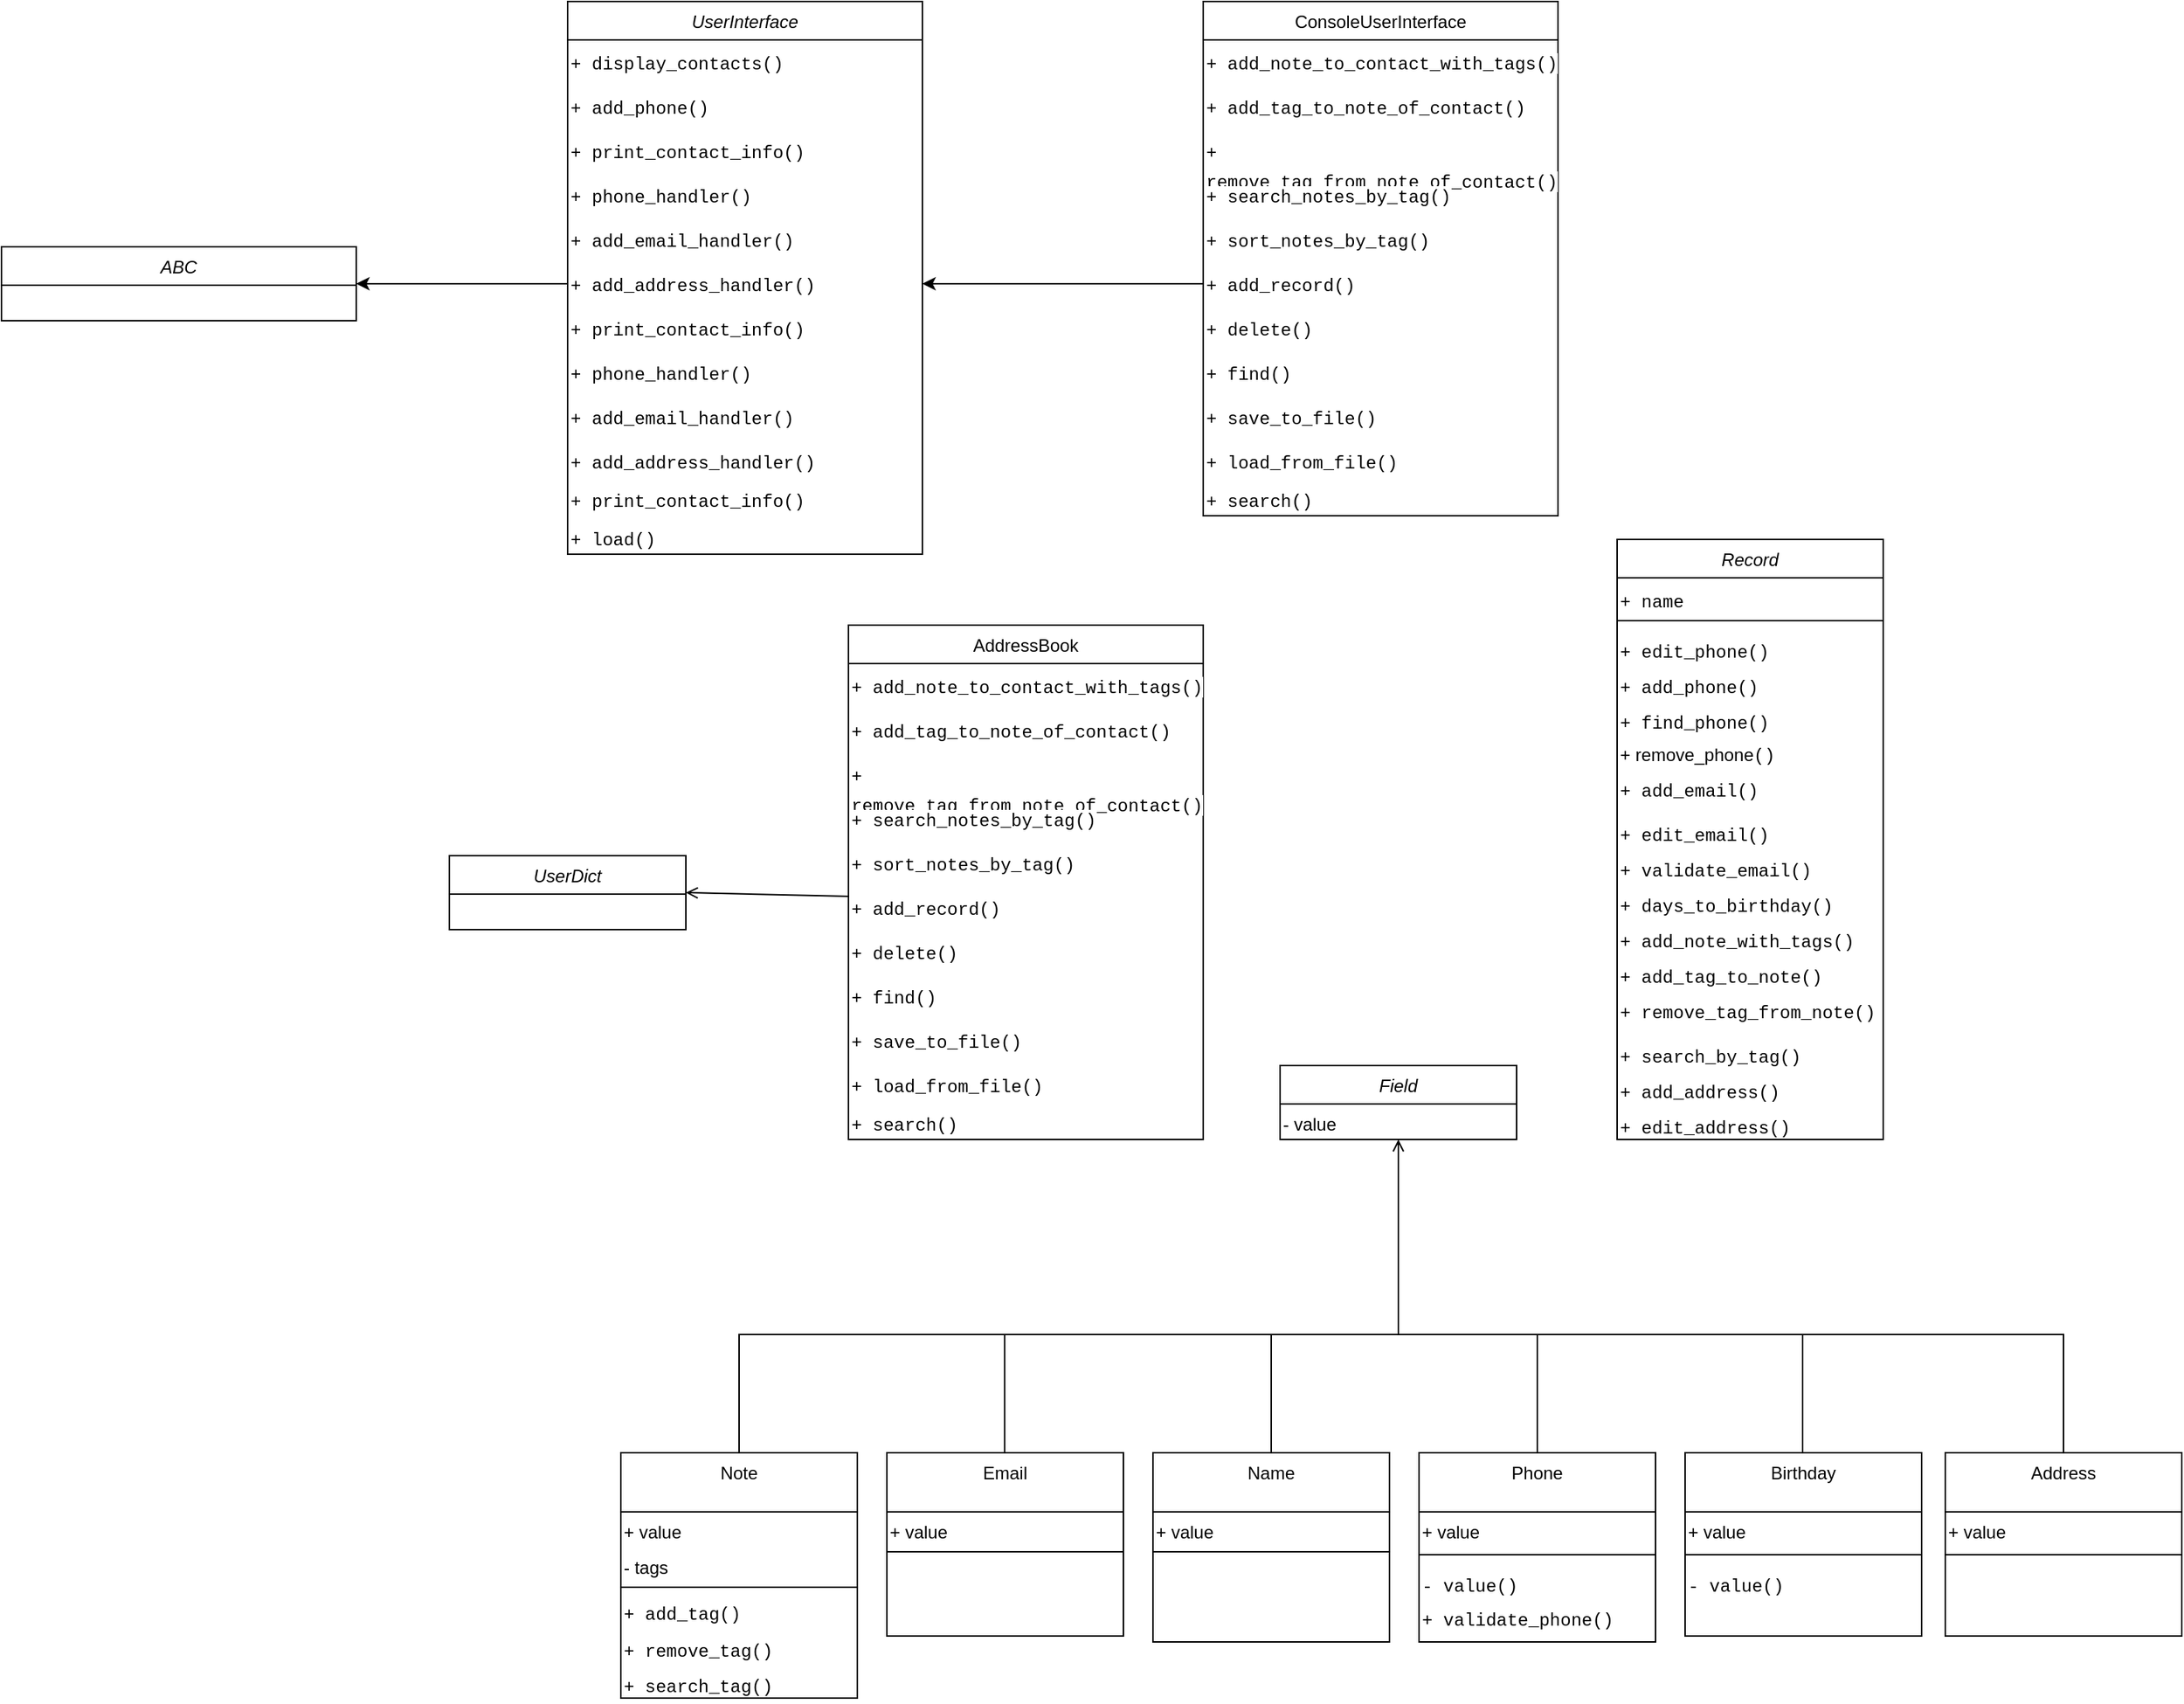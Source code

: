 <mxfile version="23.0.2" type="github">
  <diagram id="C5RBs43oDa-KdzZeNtuy" name="UML">
    <mxGraphModel dx="2812" dy="1972" grid="1" gridSize="10" guides="1" tooltips="1" connect="1" arrows="1" fold="1" page="1" pageScale="1" pageWidth="827" pageHeight="1169" math="0" shadow="0">
      <root>
        <mxCell id="WIyWlLk6GJQsqaUBKTNV-0" />
        <mxCell id="WIyWlLk6GJQsqaUBKTNV-1" parent="WIyWlLk6GJQsqaUBKTNV-0" />
        <mxCell id="zkfFHV4jXpPFQw0GAbJ--0" value="Field" style="swimlane;fontStyle=2;align=center;verticalAlign=top;childLayout=stackLayout;horizontal=1;startSize=26;horizontalStack=0;resizeParent=1;resizeLast=0;collapsible=1;marginBottom=0;rounded=0;shadow=0;strokeWidth=1;" parent="WIyWlLk6GJQsqaUBKTNV-1" vertex="1">
          <mxGeometry x="332" y="190" width="160" height="50" as="geometry">
            <mxRectangle x="230" y="140" width="160" height="26" as="alternateBounds" />
          </mxGeometry>
        </mxCell>
        <mxCell id="pAcyZM4kXRblPFC08pDv-21" value="- value" style="text;whiteSpace=wrap;html=1;align=left;" parent="zkfFHV4jXpPFQw0GAbJ--0" vertex="1">
          <mxGeometry y="26" width="160" height="24" as="geometry" />
        </mxCell>
        <mxCell id="zkfFHV4jXpPFQw0GAbJ--17" value="Note" style="swimlane;fontStyle=0;align=center;verticalAlign=top;childLayout=stackLayout;horizontal=1;startSize=40;horizontalStack=0;resizeParent=1;resizeLast=0;collapsible=1;marginBottom=0;rounded=0;shadow=0;strokeWidth=1;" parent="WIyWlLk6GJQsqaUBKTNV-1" vertex="1">
          <mxGeometry x="-114" y="452" width="160" height="166" as="geometry">
            <mxRectangle x="550" y="140" width="160" height="26" as="alternateBounds" />
          </mxGeometry>
        </mxCell>
        <mxCell id="pAcyZM4kXRblPFC08pDv-26" value="+ value" style="text;whiteSpace=wrap;html=1;align=left;" parent="zkfFHV4jXpPFQw0GAbJ--17" vertex="1">
          <mxGeometry y="40" width="160" height="24" as="geometry" />
        </mxCell>
        <mxCell id="Z2cCFVqi2SPpiCSz9uTA-32" value="- tags" style="text;whiteSpace=wrap;html=1;align=left;" vertex="1" parent="zkfFHV4jXpPFQw0GAbJ--17">
          <mxGeometry y="64" width="160" height="24" as="geometry" />
        </mxCell>
        <mxCell id="pAcyZM4kXRblPFC08pDv-36" value="" style="line;html=1;strokeWidth=1;align=left;verticalAlign=middle;spacingTop=-1;spacingLeft=3;spacingRight=3;rotatable=0;labelPosition=right;points=[];portConstraint=eastwest;" parent="zkfFHV4jXpPFQw0GAbJ--17" vertex="1">
          <mxGeometry y="88" width="160" height="6" as="geometry" />
        </mxCell>
        <mxCell id="pAcyZM4kXRblPFC08pDv-42" value="&lt;div style=&quot;font-family: Consolas, &amp;quot;Courier New&amp;quot;, monospace; line-height: 19px;&quot;&gt;&lt;span style=&quot;background-color: rgb(255, 255, 255);&quot;&gt;&lt;font style=&quot;font-size: 12px;&quot;&gt;+ add_tag()&lt;/font&gt;&lt;/span&gt;&lt;br&gt;&lt;/div&gt;" style="text;whiteSpace=wrap;html=1;align=left;" parent="zkfFHV4jXpPFQw0GAbJ--17" vertex="1">
          <mxGeometry y="94" width="160" height="24" as="geometry" />
        </mxCell>
        <mxCell id="pAcyZM4kXRblPFC08pDv-43" value="&lt;div style=&quot;line-height: 19px;&quot;&gt;&lt;span style=&quot;background-color: rgb(255, 255, 255);&quot;&gt;&lt;font style=&quot;&quot;&gt;&lt;font face=&quot;Consolas, Courier New, monospace&quot;&gt;+ remove_tag()&lt;/font&gt;&lt;/font&gt;&lt;/span&gt;&lt;br&gt;&lt;/div&gt;" style="text;whiteSpace=wrap;html=1;align=left;" parent="zkfFHV4jXpPFQw0GAbJ--17" vertex="1">
          <mxGeometry y="118" width="160" height="24" as="geometry" />
        </mxCell>
        <mxCell id="pAcyZM4kXRblPFC08pDv-44" value="&lt;div style=&quot;line-height: 19px;&quot;&gt;&lt;span style=&quot;background-color: rgb(255, 255, 255);&quot;&gt;&lt;font style=&quot;&quot;&gt;&lt;font face=&quot;Consolas, Courier New, monospace&quot;&gt;+ search_tag()&lt;/font&gt;&lt;/font&gt;&lt;/span&gt;&lt;br&gt;&lt;/div&gt;" style="text;whiteSpace=wrap;html=1;align=left;" parent="zkfFHV4jXpPFQw0GAbJ--17" vertex="1">
          <mxGeometry y="142" width="160" height="24" as="geometry" />
        </mxCell>
        <mxCell id="zkfFHV4jXpPFQw0GAbJ--26" value="" style="endArrow=open;shadow=0;strokeWidth=1;rounded=0;endFill=1;edgeStyle=elbowEdgeStyle;elbow=vertical;startArrow=none;startFill=0;entryX=0.5;entryY=1;entryDx=0;entryDy=0;exitX=0.5;exitY=0;exitDx=0;exitDy=0;" parent="WIyWlLk6GJQsqaUBKTNV-1" source="pAcyZM4kXRblPFC08pDv-7" target="zkfFHV4jXpPFQw0GAbJ--0" edge="1">
          <mxGeometry x="0.5" y="41" relative="1" as="geometry">
            <mxPoint x="436" y="252" as="sourcePoint" />
            <mxPoint x="346" y="262" as="targetPoint" />
            <mxPoint x="-40" y="32" as="offset" />
            <Array as="points">
              <mxPoint x="346" y="372" />
              <mxPoint x="296" y="422" />
            </Array>
          </mxGeometry>
        </mxCell>
        <mxCell id="pAcyZM4kXRblPFC08pDv-1" value="Email" style="swimlane;fontStyle=0;align=center;verticalAlign=top;childLayout=stackLayout;horizontal=1;startSize=40;horizontalStack=0;resizeParent=1;resizeLast=0;collapsible=1;marginBottom=0;rounded=0;shadow=0;strokeWidth=1;" parent="WIyWlLk6GJQsqaUBKTNV-1" vertex="1">
          <mxGeometry x="66" y="452" width="160" height="124" as="geometry">
            <mxRectangle x="550" y="140" width="160" height="26" as="alternateBounds" />
          </mxGeometry>
        </mxCell>
        <mxCell id="pAcyZM4kXRblPFC08pDv-37" value="+ value" style="text;whiteSpace=wrap;html=1;align=left;" parent="pAcyZM4kXRblPFC08pDv-1" vertex="1">
          <mxGeometry y="40" width="160" height="24" as="geometry" />
        </mxCell>
        <mxCell id="pAcyZM4kXRblPFC08pDv-35" value="" style="line;html=1;strokeWidth=1;align=left;verticalAlign=middle;spacingTop=-1;spacingLeft=3;spacingRight=3;rotatable=0;labelPosition=right;points=[];portConstraint=eastwest;" parent="pAcyZM4kXRblPFC08pDv-1" vertex="1">
          <mxGeometry y="64" width="160" height="6" as="geometry" />
        </mxCell>
        <mxCell id="pAcyZM4kXRblPFC08pDv-3" value="Phone" style="swimlane;fontStyle=0;align=center;verticalAlign=top;childLayout=stackLayout;horizontal=1;startSize=40;horizontalStack=0;resizeParent=1;resizeLast=0;collapsible=1;marginBottom=0;rounded=0;shadow=0;strokeWidth=1;" parent="WIyWlLk6GJQsqaUBKTNV-1" vertex="1">
          <mxGeometry x="426" y="452" width="160" height="128" as="geometry">
            <mxRectangle x="550" y="140" width="160" height="26" as="alternateBounds" />
          </mxGeometry>
        </mxCell>
        <mxCell id="pAcyZM4kXRblPFC08pDv-33" value="+ value" style="text;whiteSpace=wrap;html=1;align=left;" parent="pAcyZM4kXRblPFC08pDv-3" vertex="1">
          <mxGeometry y="40" width="160" height="24" as="geometry" />
        </mxCell>
        <mxCell id="pAcyZM4kXRblPFC08pDv-4" value="" style="line;html=1;strokeWidth=1;align=left;verticalAlign=middle;spacingTop=-1;spacingLeft=3;spacingRight=3;rotatable=0;labelPosition=right;points=[];portConstraint=eastwest;strokeColor=default;" parent="pAcyZM4kXRblPFC08pDv-3" vertex="1">
          <mxGeometry y="64" width="160" height="10" as="geometry" />
        </mxCell>
        <mxCell id="pAcyZM4kXRblPFC08pDv-46" value="&lt;div style=&quot;line-height: 19px;&quot;&gt;&lt;span style=&quot;background-color: rgb(255, 255, 255);&quot;&gt;&lt;font style=&quot;&quot;&gt;&lt;font face=&quot;Consolas, Courier New, monospace&quot;&gt;- value()&lt;/font&gt;&lt;/font&gt;&lt;/span&gt;&lt;br&gt;&lt;/div&gt;" style="text;whiteSpace=wrap;html=1;align=left;" parent="pAcyZM4kXRblPFC08pDv-3" vertex="1">
          <mxGeometry y="74" width="160" height="24" as="geometry" />
        </mxCell>
        <mxCell id="pAcyZM4kXRblPFC08pDv-29" value="&lt;div style=&quot;font-family: Consolas, &amp;quot;Courier New&amp;quot;, monospace; line-height: 19px;&quot;&gt;&lt;span style=&quot;background-color: rgb(255, 255, 255);&quot;&gt;&lt;font style=&quot;font-size: 12px;&quot;&gt;+ validate_phone()&lt;/font&gt;&lt;/span&gt;&lt;br&gt;&lt;/div&gt;" style="text;whiteSpace=wrap;html=1;align=left;" parent="pAcyZM4kXRblPFC08pDv-3" vertex="1">
          <mxGeometry y="98" width="160" height="24" as="geometry" />
        </mxCell>
        <mxCell id="pAcyZM4kXRblPFC08pDv-5" value="Birthday" style="swimlane;fontStyle=0;align=center;verticalAlign=top;childLayout=stackLayout;horizontal=1;startSize=40;horizontalStack=0;resizeParent=1;resizeLast=0;collapsible=1;marginBottom=0;rounded=0;shadow=0;strokeWidth=1;" parent="WIyWlLk6GJQsqaUBKTNV-1" vertex="1">
          <mxGeometry x="606" y="452" width="160" height="124" as="geometry">
            <mxRectangle x="550" y="140" width="160" height="26" as="alternateBounds" />
          </mxGeometry>
        </mxCell>
        <mxCell id="pAcyZM4kXRblPFC08pDv-30" value="+ value" style="text;whiteSpace=wrap;html=1;align=left;" parent="pAcyZM4kXRblPFC08pDv-5" vertex="1">
          <mxGeometry y="40" width="160" height="24" as="geometry" />
        </mxCell>
        <mxCell id="pAcyZM4kXRblPFC08pDv-38" value="" style="line;html=1;strokeWidth=1;align=left;verticalAlign=middle;spacingTop=-1;spacingLeft=3;spacingRight=3;rotatable=0;labelPosition=right;points=[];portConstraint=eastwest;strokeColor=default;" parent="pAcyZM4kXRblPFC08pDv-5" vertex="1">
          <mxGeometry y="64" width="160" height="10" as="geometry" />
        </mxCell>
        <mxCell id="pAcyZM4kXRblPFC08pDv-45" value="&lt;div style=&quot;line-height: 19px;&quot;&gt;&lt;span style=&quot;background-color: rgb(255, 255, 255);&quot;&gt;&lt;font style=&quot;&quot;&gt;&lt;font face=&quot;Consolas, Courier New, monospace&quot;&gt;- value()&lt;/font&gt;&lt;/font&gt;&lt;/span&gt;&lt;br&gt;&lt;/div&gt;" style="text;whiteSpace=wrap;html=1;align=left;" parent="pAcyZM4kXRblPFC08pDv-5" vertex="1">
          <mxGeometry y="74" width="160" height="24" as="geometry" />
        </mxCell>
        <mxCell id="pAcyZM4kXRblPFC08pDv-7" value="Name" style="swimlane;fontStyle=0;align=center;verticalAlign=top;childLayout=stackLayout;horizontal=1;startSize=40;horizontalStack=0;resizeParent=1;resizeLast=0;collapsible=1;marginBottom=0;rounded=0;shadow=0;strokeWidth=1;" parent="WIyWlLk6GJQsqaUBKTNV-1" vertex="1">
          <mxGeometry x="246" y="452" width="160" height="128" as="geometry">
            <mxRectangle x="334" y="452" width="160" height="26" as="alternateBounds" />
          </mxGeometry>
        </mxCell>
        <mxCell id="pAcyZM4kXRblPFC08pDv-34" value="+ value" style="text;whiteSpace=wrap;html=1;align=left;" parent="pAcyZM4kXRblPFC08pDv-7" vertex="1">
          <mxGeometry y="40" width="160" height="24" as="geometry" />
        </mxCell>
        <mxCell id="pAcyZM4kXRblPFC08pDv-8" value="" style="line;html=1;strokeWidth=1;align=left;verticalAlign=middle;spacingTop=-1;spacingLeft=3;spacingRight=3;rotatable=0;labelPosition=right;points=[];portConstraint=eastwest;" parent="pAcyZM4kXRblPFC08pDv-7" vertex="1">
          <mxGeometry y="64" width="160" height="6" as="geometry" />
        </mxCell>
        <mxCell id="pAcyZM4kXRblPFC08pDv-10" value="" style="endArrow=none;shadow=0;strokeWidth=1;rounded=0;endFill=0;edgeStyle=elbowEdgeStyle;elbow=vertical;startArrow=none;startFill=0;exitX=0.5;exitY=0;exitDx=0;exitDy=0;" parent="WIyWlLk6GJQsqaUBKTNV-1" source="zkfFHV4jXpPFQw0GAbJ--17" edge="1">
          <mxGeometry x="0.5" y="41" relative="1" as="geometry">
            <mxPoint x="566" y="424" as="sourcePoint" />
            <mxPoint x="326" y="372" as="targetPoint" />
            <mxPoint x="-40" y="32" as="offset" />
            <Array as="points">
              <mxPoint x="186" y="372" />
            </Array>
          </mxGeometry>
        </mxCell>
        <mxCell id="pAcyZM4kXRblPFC08pDv-12" value="" style="endArrow=none;shadow=0;strokeWidth=1;rounded=0;endFill=0;edgeStyle=elbowEdgeStyle;elbow=vertical;startArrow=none;startFill=0;exitX=0.5;exitY=0;exitDx=0;exitDy=0;" parent="WIyWlLk6GJQsqaUBKTNV-1" source="pAcyZM4kXRblPFC08pDv-16" edge="1">
          <mxGeometry x="0.5" y="41" relative="1" as="geometry">
            <mxPoint x="836" y="452" as="sourcePoint" />
            <mxPoint x="326" y="372" as="targetPoint" />
            <mxPoint x="-40" y="32" as="offset" />
            <Array as="points">
              <mxPoint x="726" y="372" />
            </Array>
          </mxGeometry>
        </mxCell>
        <mxCell id="pAcyZM4kXRblPFC08pDv-14" value="" style="endArrow=none;html=1;rounded=0;exitX=0.5;exitY=0;exitDx=0;exitDy=0;" parent="WIyWlLk6GJQsqaUBKTNV-1" source="pAcyZM4kXRblPFC08pDv-3" edge="1">
          <mxGeometry width="50" height="50" relative="1" as="geometry">
            <mxPoint x="396" y="482" as="sourcePoint" />
            <mxPoint x="506" y="372" as="targetPoint" />
          </mxGeometry>
        </mxCell>
        <mxCell id="pAcyZM4kXRblPFC08pDv-15" value="" style="endArrow=none;html=1;rounded=0;exitX=0.5;exitY=0;exitDx=0;exitDy=0;" parent="WIyWlLk6GJQsqaUBKTNV-1" edge="1">
          <mxGeometry width="50" height="50" relative="1" as="geometry">
            <mxPoint x="145.66" y="452" as="sourcePoint" />
            <mxPoint x="145.66" y="372" as="targetPoint" />
          </mxGeometry>
        </mxCell>
        <mxCell id="pAcyZM4kXRblPFC08pDv-16" value="Address" style="swimlane;fontStyle=0;align=center;verticalAlign=top;childLayout=stackLayout;horizontal=1;startSize=40;horizontalStack=0;resizeParent=1;resizeLast=0;collapsible=1;marginBottom=0;rounded=0;shadow=0;strokeWidth=1;" parent="WIyWlLk6GJQsqaUBKTNV-1" vertex="1">
          <mxGeometry x="782" y="452" width="160" height="124" as="geometry">
            <mxRectangle x="550" y="140" width="160" height="26" as="alternateBounds" />
          </mxGeometry>
        </mxCell>
        <mxCell id="pAcyZM4kXRblPFC08pDv-40" value="+ value" style="text;whiteSpace=wrap;html=1;align=left;" parent="pAcyZM4kXRblPFC08pDv-16" vertex="1">
          <mxGeometry y="40" width="160" height="24" as="geometry" />
        </mxCell>
        <mxCell id="pAcyZM4kXRblPFC08pDv-39" value="" style="line;html=1;strokeWidth=1;align=left;verticalAlign=middle;spacingTop=-1;spacingLeft=3;spacingRight=3;rotatable=0;labelPosition=right;points=[];portConstraint=eastwest;strokeColor=default;" parent="pAcyZM4kXRblPFC08pDv-16" vertex="1">
          <mxGeometry y="64" width="160" height="10" as="geometry" />
        </mxCell>
        <mxCell id="pAcyZM4kXRblPFC08pDv-18" value="" style="endArrow=none;html=1;rounded=0;exitX=0.5;exitY=0;exitDx=0;exitDy=0;" parent="WIyWlLk6GJQsqaUBKTNV-1" edge="1">
          <mxGeometry width="50" height="50" relative="1" as="geometry">
            <mxPoint x="685.5" y="452" as="sourcePoint" />
            <mxPoint x="685.5" y="372" as="targetPoint" />
          </mxGeometry>
        </mxCell>
        <mxCell id="Z2cCFVqi2SPpiCSz9uTA-0" value="UserDict" style="swimlane;fontStyle=2;align=center;verticalAlign=top;childLayout=stackLayout;horizontal=1;startSize=26;horizontalStack=0;resizeParent=1;resizeLast=0;collapsible=1;marginBottom=0;rounded=0;shadow=0;strokeWidth=1;" vertex="1" parent="WIyWlLk6GJQsqaUBKTNV-1">
          <mxGeometry x="-230" y="48" width="160" height="50" as="geometry">
            <mxRectangle x="230" y="140" width="160" height="26" as="alternateBounds" />
          </mxGeometry>
        </mxCell>
        <mxCell id="Z2cCFVqi2SPpiCSz9uTA-3" value="AddressBook" style="swimlane;fontStyle=0;align=center;verticalAlign=top;childLayout=stackLayout;horizontal=1;startSize=26;horizontalStack=0;resizeParent=1;resizeLast=0;collapsible=1;marginBottom=0;rounded=0;shadow=0;strokeWidth=1;" vertex="1" parent="WIyWlLk6GJQsqaUBKTNV-1">
          <mxGeometry x="40" y="-108" width="240" height="348" as="geometry">
            <mxRectangle x="230" y="140" width="160" height="26" as="alternateBounds" />
          </mxGeometry>
        </mxCell>
        <mxCell id="Z2cCFVqi2SPpiCSz9uTA-34" value="&lt;div style=&quot;line-height: 19px;&quot;&gt;&lt;span style=&quot;background-color: rgb(255, 255, 255);&quot;&gt;&lt;font style=&quot;&quot;&gt;&lt;font face=&quot;Consolas, Courier New, monospace&quot;&gt;+ add_note_to_contact_with_tags()&lt;/font&gt;&lt;/font&gt;&lt;/span&gt;&lt;br&gt;&lt;/div&gt;" style="text;whiteSpace=wrap;html=1;align=left;" vertex="1" parent="Z2cCFVqi2SPpiCSz9uTA-3">
          <mxGeometry y="26" width="240" height="30" as="geometry" />
        </mxCell>
        <mxCell id="Z2cCFVqi2SPpiCSz9uTA-35" value="&lt;div style=&quot;line-height: 19px;&quot;&gt;&lt;span style=&quot;background-color: rgb(255, 255, 255);&quot;&gt;&lt;font style=&quot;&quot;&gt;&lt;font face=&quot;Consolas, Courier New, monospace&quot;&gt;+ add_tag_to_note_of_contact()&lt;/font&gt;&lt;/font&gt;&lt;/span&gt;&lt;br&gt;&lt;/div&gt;" style="text;whiteSpace=wrap;html=1;align=left;" vertex="1" parent="Z2cCFVqi2SPpiCSz9uTA-3">
          <mxGeometry y="56" width="240" height="30" as="geometry" />
        </mxCell>
        <mxCell id="Z2cCFVqi2SPpiCSz9uTA-36" value="&lt;div style=&quot;line-height: 19px;&quot;&gt;&lt;span style=&quot;background-color: rgb(255, 255, 255);&quot;&gt;&lt;font style=&quot;&quot;&gt;&lt;font face=&quot;Consolas, Courier New, monospace&quot;&gt;+ remove_tag_from_note_of_contact()&lt;/font&gt;&lt;/font&gt;&lt;/span&gt;&lt;br&gt;&lt;/div&gt;" style="text;whiteSpace=wrap;html=1;align=left;" vertex="1" parent="Z2cCFVqi2SPpiCSz9uTA-3">
          <mxGeometry y="86" width="240" height="30" as="geometry" />
        </mxCell>
        <mxCell id="Z2cCFVqi2SPpiCSz9uTA-37" value="&lt;div style=&quot;line-height: 19px;&quot;&gt;&lt;span style=&quot;background-color: rgb(255, 255, 255);&quot;&gt;&lt;font style=&quot;&quot;&gt;&lt;font face=&quot;Consolas, Courier New, monospace&quot;&gt;+ search_notes_by_tag()&lt;/font&gt;&lt;/font&gt;&lt;/span&gt;&lt;br&gt;&lt;/div&gt;" style="text;whiteSpace=wrap;html=1;align=left;" vertex="1" parent="Z2cCFVqi2SPpiCSz9uTA-3">
          <mxGeometry y="116" width="240" height="30" as="geometry" />
        </mxCell>
        <mxCell id="Z2cCFVqi2SPpiCSz9uTA-38" value="&lt;div style=&quot;line-height: 19px;&quot;&gt;&lt;span style=&quot;background-color: rgb(255, 255, 255);&quot;&gt;&lt;font style=&quot;&quot;&gt;&lt;font face=&quot;Consolas, Courier New, monospace&quot;&gt;+ sort_notes_by_tag()&lt;/font&gt;&lt;/font&gt;&lt;/span&gt;&lt;br&gt;&lt;/div&gt;" style="text;whiteSpace=wrap;html=1;align=left;" vertex="1" parent="Z2cCFVqi2SPpiCSz9uTA-3">
          <mxGeometry y="146" width="240" height="30" as="geometry" />
        </mxCell>
        <mxCell id="Z2cCFVqi2SPpiCSz9uTA-39" value="&lt;div style=&quot;line-height: 19px;&quot;&gt;&lt;span style=&quot;background-color: rgb(255, 255, 255);&quot;&gt;&lt;font style=&quot;&quot;&gt;&lt;font face=&quot;Consolas, Courier New, monospace&quot;&gt;+ add_record()&lt;/font&gt;&lt;/font&gt;&lt;/span&gt;&lt;br&gt;&lt;/div&gt;" style="text;whiteSpace=wrap;html=1;align=left;" vertex="1" parent="Z2cCFVqi2SPpiCSz9uTA-3">
          <mxGeometry y="176" width="240" height="30" as="geometry" />
        </mxCell>
        <mxCell id="Z2cCFVqi2SPpiCSz9uTA-40" value="&lt;div style=&quot;line-height: 19px;&quot;&gt;&lt;span style=&quot;background-color: rgb(255, 255, 255);&quot;&gt;&lt;font style=&quot;&quot;&gt;&lt;font face=&quot;Consolas, Courier New, monospace&quot;&gt;+ delete()&lt;/font&gt;&lt;/font&gt;&lt;/span&gt;&lt;br&gt;&lt;/div&gt;" style="text;whiteSpace=wrap;html=1;align=left;" vertex="1" parent="Z2cCFVqi2SPpiCSz9uTA-3">
          <mxGeometry y="206" width="240" height="30" as="geometry" />
        </mxCell>
        <mxCell id="Z2cCFVqi2SPpiCSz9uTA-41" value="&lt;div style=&quot;line-height: 19px;&quot;&gt;&lt;span style=&quot;background-color: rgb(255, 255, 255);&quot;&gt;&lt;font style=&quot;&quot;&gt;&lt;font face=&quot;Consolas, Courier New, monospace&quot;&gt;+ find()&lt;/font&gt;&lt;/font&gt;&lt;/span&gt;&lt;br&gt;&lt;/div&gt;" style="text;whiteSpace=wrap;html=1;align=left;" vertex="1" parent="Z2cCFVqi2SPpiCSz9uTA-3">
          <mxGeometry y="236" width="240" height="30" as="geometry" />
        </mxCell>
        <mxCell id="Z2cCFVqi2SPpiCSz9uTA-42" value="&lt;div style=&quot;line-height: 19px;&quot;&gt;&lt;span style=&quot;background-color: rgb(255, 255, 255);&quot;&gt;&lt;font style=&quot;&quot;&gt;&lt;font face=&quot;Consolas, Courier New, monospace&quot;&gt;+ save_to_file()&lt;/font&gt;&lt;/font&gt;&lt;/span&gt;&lt;br&gt;&lt;/div&gt;" style="text;whiteSpace=wrap;html=1;align=left;" vertex="1" parent="Z2cCFVqi2SPpiCSz9uTA-3">
          <mxGeometry y="266" width="240" height="30" as="geometry" />
        </mxCell>
        <mxCell id="Z2cCFVqi2SPpiCSz9uTA-43" value="&lt;div style=&quot;line-height: 19px;&quot;&gt;&lt;span style=&quot;background-color: rgb(255, 255, 255);&quot;&gt;&lt;font style=&quot;&quot;&gt;&lt;font face=&quot;Consolas, Courier New, monospace&quot;&gt;+ load_from_file()&lt;/font&gt;&lt;/font&gt;&lt;/span&gt;&lt;br&gt;&lt;/div&gt;" style="text;whiteSpace=wrap;html=1;align=left;" vertex="1" parent="Z2cCFVqi2SPpiCSz9uTA-3">
          <mxGeometry y="296" width="240" height="26" as="geometry" />
        </mxCell>
        <mxCell id="Z2cCFVqi2SPpiCSz9uTA-44" value="&lt;div style=&quot;line-height: 19px;&quot;&gt;&lt;span style=&quot;background-color: rgb(255, 255, 255);&quot;&gt;&lt;font style=&quot;&quot;&gt;&lt;font face=&quot;Consolas, Courier New, monospace&quot;&gt;+ search()&lt;/font&gt;&lt;/font&gt;&lt;/span&gt;&lt;br&gt;&lt;/div&gt;" style="text;whiteSpace=wrap;html=1;align=left;" vertex="1" parent="Z2cCFVqi2SPpiCSz9uTA-3">
          <mxGeometry y="322" width="240" height="26" as="geometry" />
        </mxCell>
        <mxCell id="Z2cCFVqi2SPpiCSz9uTA-6" value="Record" style="swimlane;fontStyle=2;align=center;verticalAlign=top;childLayout=stackLayout;horizontal=1;startSize=26;horizontalStack=0;resizeParent=1;resizeLast=0;collapsible=1;marginBottom=0;rounded=0;shadow=0;strokeWidth=1;" vertex="1" parent="WIyWlLk6GJQsqaUBKTNV-1">
          <mxGeometry x="560" y="-166" width="180" height="406" as="geometry">
            <mxRectangle x="230" y="140" width="160" height="26" as="alternateBounds" />
          </mxGeometry>
        </mxCell>
        <mxCell id="Z2cCFVqi2SPpiCSz9uTA-30" value="&lt;div style=&quot;line-height: 19px;&quot;&gt;&lt;span style=&quot;background-color: rgb(255, 255, 255);&quot;&gt;&lt;font style=&quot;&quot;&gt;&lt;font face=&quot;Consolas, Courier New, monospace&quot;&gt;+ name&lt;/font&gt;&lt;/font&gt;&lt;/span&gt;&lt;br&gt;&lt;/div&gt;&lt;div style=&quot;line-height: 19px;&quot;&gt;&lt;span style=&quot;background-color: rgb(255, 255, 255);&quot;&gt;&lt;font style=&quot;&quot;&gt;&lt;font face=&quot;Consolas, Courier New, monospace&quot;&gt;&lt;br&gt;&lt;/font&gt;&lt;/font&gt;&lt;/span&gt;&lt;/div&gt;" style="text;whiteSpace=wrap;html=1;align=left;" vertex="1" parent="Z2cCFVqi2SPpiCSz9uTA-6">
          <mxGeometry y="26" width="180" height="24" as="geometry" />
        </mxCell>
        <mxCell id="Z2cCFVqi2SPpiCSz9uTA-31" value="" style="line;html=1;strokeWidth=1;align=left;verticalAlign=middle;spacingTop=-1;spacingLeft=3;spacingRight=3;rotatable=0;labelPosition=right;points=[];portConstraint=eastwest;strokeColor=default;" vertex="1" parent="Z2cCFVqi2SPpiCSz9uTA-6">
          <mxGeometry y="50" width="180" height="10" as="geometry" />
        </mxCell>
        <mxCell id="Z2cCFVqi2SPpiCSz9uTA-12" value="&lt;div style=&quot;line-height: 19px;&quot;&gt;&lt;span style=&quot;background-color: rgb(255, 255, 255);&quot;&gt;&lt;font style=&quot;&quot;&gt;&lt;font face=&quot;Consolas, Courier New, monospace&quot;&gt;+ edit_phone()&lt;/font&gt;&lt;/font&gt;&lt;/span&gt;&lt;br&gt;&lt;/div&gt;" style="text;whiteSpace=wrap;html=1;align=left;" vertex="1" parent="Z2cCFVqi2SPpiCSz9uTA-6">
          <mxGeometry y="60" width="180" height="24" as="geometry" />
        </mxCell>
        <mxCell id="Z2cCFVqi2SPpiCSz9uTA-14" value="&lt;div style=&quot;line-height: 19px;&quot;&gt;&lt;span style=&quot;background-color: rgb(255, 255, 255);&quot;&gt;&lt;font style=&quot;&quot;&gt;&lt;font face=&quot;Consolas, Courier New, monospace&quot;&gt;+ add_phone()&lt;/font&gt;&lt;/font&gt;&lt;/span&gt;&lt;br&gt;&lt;/div&gt;" style="text;whiteSpace=wrap;html=1;align=left;" vertex="1" parent="Z2cCFVqi2SPpiCSz9uTA-6">
          <mxGeometry y="84" width="180" height="24" as="geometry" />
        </mxCell>
        <mxCell id="Z2cCFVqi2SPpiCSz9uTA-15" value="&lt;div style=&quot;line-height: 19px;&quot;&gt;&lt;span style=&quot;background-color: rgb(255, 255, 255);&quot;&gt;&lt;font style=&quot;&quot;&gt;&lt;font face=&quot;Consolas, Courier New, monospace&quot;&gt;+ find_phone()&lt;/font&gt;&lt;/font&gt;&lt;/span&gt;&lt;br&gt;&lt;/div&gt;" style="text;whiteSpace=wrap;html=1;align=left;" vertex="1" parent="Z2cCFVqi2SPpiCSz9uTA-6">
          <mxGeometry y="108" width="180" height="24" as="geometry" />
        </mxCell>
        <mxCell id="Z2cCFVqi2SPpiCSz9uTA-16" value="+&amp;nbsp;&lt;span style=&quot;background-color: initial;&quot;&gt;remove_phone&lt;/span&gt;&lt;span style=&quot;background-color: rgb(255, 255, 255);&quot;&gt;&lt;font face=&quot;Consolas, Courier New, monospace&quot;&gt;()&lt;/font&gt;&lt;/span&gt;" style="text;whiteSpace=wrap;html=1;align=left;" vertex="1" parent="Z2cCFVqi2SPpiCSz9uTA-6">
          <mxGeometry y="132" width="180" height="22" as="geometry" />
        </mxCell>
        <mxCell id="Z2cCFVqi2SPpiCSz9uTA-17" value="&lt;div style=&quot;line-height: 19px;&quot;&gt;&lt;span style=&quot;background-color: rgb(255, 255, 255);&quot;&gt;&lt;font style=&quot;&quot;&gt;&lt;font face=&quot;Consolas, Courier New, monospace&quot;&gt;+ add_email()&lt;/font&gt;&lt;/font&gt;&lt;/span&gt;&lt;br&gt;&lt;/div&gt;" style="text;whiteSpace=wrap;html=1;align=left;" vertex="1" parent="Z2cCFVqi2SPpiCSz9uTA-6">
          <mxGeometry y="154" width="180" height="30" as="geometry" />
        </mxCell>
        <mxCell id="Z2cCFVqi2SPpiCSz9uTA-18" value="&lt;div style=&quot;line-height: 19px;&quot;&gt;&lt;span style=&quot;background-color: rgb(255, 255, 255);&quot;&gt;&lt;font style=&quot;&quot;&gt;&lt;font face=&quot;Consolas, Courier New, monospace&quot;&gt;+ edit_email()&lt;/font&gt;&lt;/font&gt;&lt;/span&gt;&lt;br&gt;&lt;/div&gt;" style="text;whiteSpace=wrap;html=1;align=left;" vertex="1" parent="Z2cCFVqi2SPpiCSz9uTA-6">
          <mxGeometry y="184" width="180" height="24" as="geometry" />
        </mxCell>
        <mxCell id="Z2cCFVqi2SPpiCSz9uTA-19" value="&lt;div style=&quot;line-height: 19px;&quot;&gt;&lt;span style=&quot;background-color: rgb(255, 255, 255);&quot;&gt;&lt;font style=&quot;&quot;&gt;&lt;font face=&quot;Consolas, Courier New, monospace&quot;&gt;+ validate_email()&lt;/font&gt;&lt;/font&gt;&lt;/span&gt;&lt;br&gt;&lt;/div&gt;" style="text;whiteSpace=wrap;html=1;align=left;" vertex="1" parent="Z2cCFVqi2SPpiCSz9uTA-6">
          <mxGeometry y="208" width="180" height="24" as="geometry" />
        </mxCell>
        <mxCell id="Z2cCFVqi2SPpiCSz9uTA-20" value="&lt;div style=&quot;line-height: 19px;&quot;&gt;&lt;span style=&quot;background-color: rgb(255, 255, 255);&quot;&gt;&lt;font style=&quot;&quot;&gt;&lt;font face=&quot;Consolas, Courier New, monospace&quot;&gt;+ days_to_birthday()&lt;/font&gt;&lt;/font&gt;&lt;/span&gt;&lt;br&gt;&lt;/div&gt;" style="text;whiteSpace=wrap;html=1;align=left;" vertex="1" parent="Z2cCFVqi2SPpiCSz9uTA-6">
          <mxGeometry y="232" width="180" height="24" as="geometry" />
        </mxCell>
        <mxCell id="Z2cCFVqi2SPpiCSz9uTA-21" value="&lt;div style=&quot;line-height: 19px;&quot;&gt;&lt;span style=&quot;background-color: rgb(255, 255, 255);&quot;&gt;&lt;font style=&quot;&quot;&gt;&lt;font face=&quot;Consolas, Courier New, monospace&quot;&gt;+ add_note_with_tags()&lt;/font&gt;&lt;/font&gt;&lt;/span&gt;&lt;br&gt;&lt;/div&gt;" style="text;whiteSpace=wrap;html=1;align=left;" vertex="1" parent="Z2cCFVqi2SPpiCSz9uTA-6">
          <mxGeometry y="256" width="180" height="24" as="geometry" />
        </mxCell>
        <mxCell id="Z2cCFVqi2SPpiCSz9uTA-22" value="&lt;div style=&quot;line-height: 19px;&quot;&gt;&lt;span style=&quot;background-color: rgb(255, 255, 255);&quot;&gt;&lt;font style=&quot;&quot;&gt;&lt;font face=&quot;Consolas, Courier New, monospace&quot;&gt;+ add_tag_to_note()&lt;/font&gt;&lt;/font&gt;&lt;/span&gt;&lt;br&gt;&lt;/div&gt;" style="text;whiteSpace=wrap;html=1;align=left;" vertex="1" parent="Z2cCFVqi2SPpiCSz9uTA-6">
          <mxGeometry y="280" width="180" height="24" as="geometry" />
        </mxCell>
        <mxCell id="Z2cCFVqi2SPpiCSz9uTA-23" value="&lt;div style=&quot;line-height: 19px;&quot;&gt;&lt;span style=&quot;background-color: rgb(255, 255, 255);&quot;&gt;&lt;font style=&quot;&quot;&gt;&lt;font face=&quot;Consolas, Courier New, monospace&quot;&gt;+ remove_tag_from_note()&lt;/font&gt;&lt;/font&gt;&lt;/span&gt;&lt;br&gt;&lt;/div&gt;" style="text;whiteSpace=wrap;html=1;align=left;" vertex="1" parent="Z2cCFVqi2SPpiCSz9uTA-6">
          <mxGeometry y="304" width="180" height="30" as="geometry" />
        </mxCell>
        <mxCell id="Z2cCFVqi2SPpiCSz9uTA-24" value="&lt;div style=&quot;line-height: 19px;&quot;&gt;&lt;span style=&quot;background-color: rgb(255, 255, 255);&quot;&gt;&lt;font style=&quot;&quot;&gt;&lt;font face=&quot;Consolas, Courier New, monospace&quot;&gt;+ search_by_tag()&lt;/font&gt;&lt;/font&gt;&lt;/span&gt;&lt;br&gt;&lt;/div&gt;" style="text;whiteSpace=wrap;html=1;align=left;" vertex="1" parent="Z2cCFVqi2SPpiCSz9uTA-6">
          <mxGeometry y="334" width="180" height="24" as="geometry" />
        </mxCell>
        <mxCell id="Z2cCFVqi2SPpiCSz9uTA-25" value="&lt;div style=&quot;line-height: 19px;&quot;&gt;&lt;span style=&quot;background-color: rgb(255, 255, 255);&quot;&gt;&lt;font style=&quot;&quot;&gt;&lt;font face=&quot;Consolas, Courier New, monospace&quot;&gt;+ add_address()&lt;/font&gt;&lt;/font&gt;&lt;/span&gt;&lt;br&gt;&lt;/div&gt;" style="text;whiteSpace=wrap;html=1;align=left;" vertex="1" parent="Z2cCFVqi2SPpiCSz9uTA-6">
          <mxGeometry y="358" width="180" height="24" as="geometry" />
        </mxCell>
        <mxCell id="Z2cCFVqi2SPpiCSz9uTA-27" value="&lt;div style=&quot;line-height: 19px;&quot;&gt;&lt;span style=&quot;background-color: rgb(255, 255, 255);&quot;&gt;&lt;font style=&quot;&quot;&gt;&lt;font face=&quot;Consolas, Courier New, monospace&quot;&gt;+ edit_address()&lt;/font&gt;&lt;/font&gt;&lt;/span&gt;&lt;br&gt;&lt;/div&gt;" style="text;whiteSpace=wrap;html=1;align=left;" vertex="1" parent="Z2cCFVqi2SPpiCSz9uTA-6">
          <mxGeometry y="382" width="180" height="24" as="geometry" />
        </mxCell>
        <mxCell id="Z2cCFVqi2SPpiCSz9uTA-10" value="" style="endArrow=open;html=1;rounded=0;entryX=1;entryY=0.5;entryDx=0;entryDy=0;endFill=0;exitX=0;exitY=0.25;exitDx=0;exitDy=0;" edge="1" parent="WIyWlLk6GJQsqaUBKTNV-1" source="Z2cCFVqi2SPpiCSz9uTA-39" target="Z2cCFVqi2SPpiCSz9uTA-0">
          <mxGeometry width="50" height="50" relative="1" as="geometry">
            <mxPoint x="60.0" y="214.7" as="sourcePoint" />
            <mxPoint x="-30.0" y="214.7" as="targetPoint" />
          </mxGeometry>
        </mxCell>
        <mxCell id="Z2cCFVqi2SPpiCSz9uTA-48" value="UserInterface" style="swimlane;fontStyle=2;align=center;verticalAlign=top;childLayout=stackLayout;horizontal=1;startSize=26;horizontalStack=0;resizeParent=1;resizeLast=0;collapsible=1;marginBottom=0;rounded=0;shadow=0;strokeWidth=1;" vertex="1" parent="WIyWlLk6GJQsqaUBKTNV-1">
          <mxGeometry x="-150" y="-530" width="240" height="374" as="geometry">
            <mxRectangle x="230" y="140" width="160" height="26" as="alternateBounds" />
          </mxGeometry>
        </mxCell>
        <mxCell id="Z2cCFVqi2SPpiCSz9uTA-49" value="&lt;div style=&quot;line-height: 19px;&quot;&gt;&lt;span style=&quot;background-color: rgb(255, 255, 255);&quot;&gt;&lt;font style=&quot;&quot;&gt;&lt;font face=&quot;Consolas, Courier New, monospace&quot;&gt;+ display_contacts()&lt;/font&gt;&lt;/font&gt;&lt;/span&gt;&lt;br&gt;&lt;/div&gt;" style="text;whiteSpace=wrap;html=1;align=left;" vertex="1" parent="Z2cCFVqi2SPpiCSz9uTA-48">
          <mxGeometry y="26" width="240" height="30" as="geometry" />
        </mxCell>
        <mxCell id="Z2cCFVqi2SPpiCSz9uTA-50" value="&lt;div style=&quot;line-height: 19px;&quot;&gt;&lt;span style=&quot;background-color: rgb(255, 255, 255);&quot;&gt;&lt;font style=&quot;&quot;&gt;&lt;font face=&quot;Consolas, Courier New, monospace&quot;&gt;+ add_phone()&lt;/font&gt;&lt;/font&gt;&lt;/span&gt;&lt;br&gt;&lt;/div&gt;" style="text;whiteSpace=wrap;html=1;align=left;" vertex="1" parent="Z2cCFVqi2SPpiCSz9uTA-48">
          <mxGeometry y="56" width="240" height="30" as="geometry" />
        </mxCell>
        <mxCell id="Z2cCFVqi2SPpiCSz9uTA-51" value="&lt;div style=&quot;line-height: 19px;&quot;&gt;&lt;span style=&quot;background-color: rgb(255, 255, 255);&quot;&gt;&lt;font style=&quot;&quot;&gt;&lt;font face=&quot;Consolas, Courier New, monospace&quot;&gt;+ print_contact_info()&lt;/font&gt;&lt;/font&gt;&lt;/span&gt;&lt;br&gt;&lt;/div&gt;" style="text;whiteSpace=wrap;html=1;align=left;" vertex="1" parent="Z2cCFVqi2SPpiCSz9uTA-48">
          <mxGeometry y="86" width="240" height="30" as="geometry" />
        </mxCell>
        <mxCell id="Z2cCFVqi2SPpiCSz9uTA-52" value="&lt;div style=&quot;line-height: 19px;&quot;&gt;&lt;span style=&quot;background-color: rgb(255, 255, 255);&quot;&gt;&lt;font style=&quot;&quot;&gt;&lt;font face=&quot;Consolas, Courier New, monospace&quot;&gt;+ phone_handler()&lt;/font&gt;&lt;/font&gt;&lt;/span&gt;&lt;br&gt;&lt;/div&gt;" style="text;whiteSpace=wrap;html=1;align=left;" vertex="1" parent="Z2cCFVqi2SPpiCSz9uTA-48">
          <mxGeometry y="116" width="240" height="30" as="geometry" />
        </mxCell>
        <mxCell id="Z2cCFVqi2SPpiCSz9uTA-53" value="&lt;div style=&quot;line-height: 19px;&quot;&gt;&lt;span style=&quot;background-color: rgb(255, 255, 255);&quot;&gt;&lt;font style=&quot;&quot;&gt;&lt;font face=&quot;Consolas, Courier New, monospace&quot;&gt;+ add_email_handler()&lt;/font&gt;&lt;/font&gt;&lt;/span&gt;&lt;br&gt;&lt;/div&gt;" style="text;whiteSpace=wrap;html=1;align=left;" vertex="1" parent="Z2cCFVqi2SPpiCSz9uTA-48">
          <mxGeometry y="146" width="240" height="30" as="geometry" />
        </mxCell>
        <mxCell id="Z2cCFVqi2SPpiCSz9uTA-54" value="&lt;div style=&quot;line-height: 19px;&quot;&gt;&lt;span style=&quot;background-color: rgb(255, 255, 255);&quot;&gt;&lt;font style=&quot;&quot;&gt;&lt;font face=&quot;Consolas, Courier New, monospace&quot;&gt;+ add_address_handler()&lt;/font&gt;&lt;/font&gt;&lt;/span&gt;&lt;br&gt;&lt;/div&gt;" style="text;whiteSpace=wrap;html=1;align=left;" vertex="1" parent="Z2cCFVqi2SPpiCSz9uTA-48">
          <mxGeometry y="176" width="240" height="30" as="geometry" />
        </mxCell>
        <mxCell id="Z2cCFVqi2SPpiCSz9uTA-55" value="&lt;div style=&quot;line-height: 19px;&quot;&gt;&lt;span style=&quot;background-color: rgb(255, 255, 255);&quot;&gt;&lt;font style=&quot;&quot;&gt;&lt;font face=&quot;Consolas, Courier New, monospace&quot;&gt;+ print_contact_info()&lt;/font&gt;&lt;/font&gt;&lt;/span&gt;&lt;br&gt;&lt;/div&gt;" style="text;whiteSpace=wrap;html=1;align=left;" vertex="1" parent="Z2cCFVqi2SPpiCSz9uTA-48">
          <mxGeometry y="206" width="240" height="30" as="geometry" />
        </mxCell>
        <mxCell id="Z2cCFVqi2SPpiCSz9uTA-56" value="&lt;div style=&quot;line-height: 19px;&quot;&gt;&lt;span style=&quot;background-color: rgb(255, 255, 255);&quot;&gt;&lt;font style=&quot;&quot;&gt;&lt;font face=&quot;Consolas, Courier New, monospace&quot;&gt;+ phone_handler()&lt;/font&gt;&lt;/font&gt;&lt;/span&gt;&lt;br&gt;&lt;/div&gt;" style="text;whiteSpace=wrap;html=1;align=left;" vertex="1" parent="Z2cCFVqi2SPpiCSz9uTA-48">
          <mxGeometry y="236" width="240" height="30" as="geometry" />
        </mxCell>
        <mxCell id="Z2cCFVqi2SPpiCSz9uTA-57" value="&lt;div style=&quot;line-height: 19px;&quot;&gt;&lt;span style=&quot;background-color: rgb(255, 255, 255);&quot;&gt;&lt;font style=&quot;&quot;&gt;&lt;font face=&quot;Consolas, Courier New, monospace&quot;&gt;+ add_email_handler()&lt;/font&gt;&lt;/font&gt;&lt;/span&gt;&lt;br&gt;&lt;/div&gt;" style="text;whiteSpace=wrap;html=1;align=left;" vertex="1" parent="Z2cCFVqi2SPpiCSz9uTA-48">
          <mxGeometry y="266" width="240" height="30" as="geometry" />
        </mxCell>
        <mxCell id="Z2cCFVqi2SPpiCSz9uTA-58" value="&lt;div style=&quot;line-height: 19px;&quot;&gt;&lt;span style=&quot;background-color: rgb(255, 255, 255);&quot;&gt;&lt;font style=&quot;&quot;&gt;&lt;font face=&quot;Consolas, Courier New, monospace&quot;&gt;+ add_address_handler()&lt;/font&gt;&lt;/font&gt;&lt;/span&gt;&lt;br&gt;&lt;/div&gt;" style="text;whiteSpace=wrap;html=1;align=left;" vertex="1" parent="Z2cCFVqi2SPpiCSz9uTA-48">
          <mxGeometry y="296" width="240" height="26" as="geometry" />
        </mxCell>
        <mxCell id="Z2cCFVqi2SPpiCSz9uTA-59" value="&lt;div style=&quot;line-height: 19px;&quot;&gt;&lt;span style=&quot;background-color: rgb(255, 255, 255);&quot;&gt;&lt;font style=&quot;&quot;&gt;&lt;font face=&quot;Consolas, Courier New, monospace&quot;&gt;+ print_contact_info()&lt;/font&gt;&lt;/font&gt;&lt;/span&gt;&lt;br&gt;&lt;/div&gt;" style="text;whiteSpace=wrap;html=1;align=left;" vertex="1" parent="Z2cCFVqi2SPpiCSz9uTA-48">
          <mxGeometry y="322" width="240" height="26" as="geometry" />
        </mxCell>
        <mxCell id="Z2cCFVqi2SPpiCSz9uTA-88" value="&lt;div style=&quot;line-height: 19px;&quot;&gt;&lt;span style=&quot;background-color: rgb(255, 255, 255);&quot;&gt;&lt;font style=&quot;&quot;&gt;&lt;font face=&quot;Consolas, Courier New, monospace&quot;&gt;+ load()&lt;/font&gt;&lt;/font&gt;&lt;/span&gt;&lt;br&gt;&lt;/div&gt;" style="text;whiteSpace=wrap;html=1;align=left;" vertex="1" parent="Z2cCFVqi2SPpiCSz9uTA-48">
          <mxGeometry y="348" width="240" height="26" as="geometry" />
        </mxCell>
        <mxCell id="Z2cCFVqi2SPpiCSz9uTA-61" value="ConsoleUserInterface" style="swimlane;fontStyle=0;align=center;verticalAlign=top;childLayout=stackLayout;horizontal=1;startSize=26;horizontalStack=0;resizeParent=1;resizeLast=0;collapsible=1;marginBottom=0;rounded=0;shadow=0;strokeWidth=1;" vertex="1" parent="WIyWlLk6GJQsqaUBKTNV-1">
          <mxGeometry x="280" y="-530" width="240" height="348" as="geometry">
            <mxRectangle x="230" y="140" width="160" height="26" as="alternateBounds" />
          </mxGeometry>
        </mxCell>
        <mxCell id="Z2cCFVqi2SPpiCSz9uTA-62" value="&lt;div style=&quot;line-height: 19px;&quot;&gt;&lt;span style=&quot;background-color: rgb(255, 255, 255);&quot;&gt;&lt;font style=&quot;&quot;&gt;&lt;font face=&quot;Consolas, Courier New, monospace&quot;&gt;+ add_note_to_contact_with_tags()&lt;/font&gt;&lt;/font&gt;&lt;/span&gt;&lt;br&gt;&lt;/div&gt;" style="text;whiteSpace=wrap;html=1;align=left;" vertex="1" parent="Z2cCFVqi2SPpiCSz9uTA-61">
          <mxGeometry y="26" width="240" height="30" as="geometry" />
        </mxCell>
        <mxCell id="Z2cCFVqi2SPpiCSz9uTA-63" value="&lt;div style=&quot;line-height: 19px;&quot;&gt;&lt;span style=&quot;background-color: rgb(255, 255, 255);&quot;&gt;&lt;font style=&quot;&quot;&gt;&lt;font face=&quot;Consolas, Courier New, monospace&quot;&gt;+ add_tag_to_note_of_contact()&lt;/font&gt;&lt;/font&gt;&lt;/span&gt;&lt;br&gt;&lt;/div&gt;" style="text;whiteSpace=wrap;html=1;align=left;" vertex="1" parent="Z2cCFVqi2SPpiCSz9uTA-61">
          <mxGeometry y="56" width="240" height="30" as="geometry" />
        </mxCell>
        <mxCell id="Z2cCFVqi2SPpiCSz9uTA-64" value="&lt;div style=&quot;line-height: 19px;&quot;&gt;&lt;span style=&quot;background-color: rgb(255, 255, 255);&quot;&gt;&lt;font style=&quot;&quot;&gt;&lt;font face=&quot;Consolas, Courier New, monospace&quot;&gt;+ remove_tag_from_note_of_contact()&lt;/font&gt;&lt;/font&gt;&lt;/span&gt;&lt;br&gt;&lt;/div&gt;" style="text;whiteSpace=wrap;html=1;align=left;" vertex="1" parent="Z2cCFVqi2SPpiCSz9uTA-61">
          <mxGeometry y="86" width="240" height="30" as="geometry" />
        </mxCell>
        <mxCell id="Z2cCFVqi2SPpiCSz9uTA-65" value="&lt;div style=&quot;line-height: 19px;&quot;&gt;&lt;span style=&quot;background-color: rgb(255, 255, 255);&quot;&gt;&lt;font style=&quot;&quot;&gt;&lt;font face=&quot;Consolas, Courier New, monospace&quot;&gt;+ search_notes_by_tag()&lt;/font&gt;&lt;/font&gt;&lt;/span&gt;&lt;br&gt;&lt;/div&gt;" style="text;whiteSpace=wrap;html=1;align=left;" vertex="1" parent="Z2cCFVqi2SPpiCSz9uTA-61">
          <mxGeometry y="116" width="240" height="30" as="geometry" />
        </mxCell>
        <mxCell id="Z2cCFVqi2SPpiCSz9uTA-66" value="&lt;div style=&quot;line-height: 19px;&quot;&gt;&lt;span style=&quot;background-color: rgb(255, 255, 255);&quot;&gt;&lt;font style=&quot;&quot;&gt;&lt;font face=&quot;Consolas, Courier New, monospace&quot;&gt;+ sort_notes_by_tag()&lt;/font&gt;&lt;/font&gt;&lt;/span&gt;&lt;br&gt;&lt;/div&gt;" style="text;whiteSpace=wrap;html=1;align=left;" vertex="1" parent="Z2cCFVqi2SPpiCSz9uTA-61">
          <mxGeometry y="146" width="240" height="30" as="geometry" />
        </mxCell>
        <mxCell id="Z2cCFVqi2SPpiCSz9uTA-67" value="&lt;div style=&quot;line-height: 19px;&quot;&gt;&lt;span style=&quot;background-color: rgb(255, 255, 255);&quot;&gt;&lt;font style=&quot;&quot;&gt;&lt;font face=&quot;Consolas, Courier New, monospace&quot;&gt;+ add_record()&lt;/font&gt;&lt;/font&gt;&lt;/span&gt;&lt;br&gt;&lt;/div&gt;" style="text;whiteSpace=wrap;html=1;align=left;" vertex="1" parent="Z2cCFVqi2SPpiCSz9uTA-61">
          <mxGeometry y="176" width="240" height="30" as="geometry" />
        </mxCell>
        <mxCell id="Z2cCFVqi2SPpiCSz9uTA-68" value="&lt;div style=&quot;line-height: 19px;&quot;&gt;&lt;span style=&quot;background-color: rgb(255, 255, 255);&quot;&gt;&lt;font style=&quot;&quot;&gt;&lt;font face=&quot;Consolas, Courier New, monospace&quot;&gt;+ delete()&lt;/font&gt;&lt;/font&gt;&lt;/span&gt;&lt;br&gt;&lt;/div&gt;" style="text;whiteSpace=wrap;html=1;align=left;" vertex="1" parent="Z2cCFVqi2SPpiCSz9uTA-61">
          <mxGeometry y="206" width="240" height="30" as="geometry" />
        </mxCell>
        <mxCell id="Z2cCFVqi2SPpiCSz9uTA-69" value="&lt;div style=&quot;line-height: 19px;&quot;&gt;&lt;span style=&quot;background-color: rgb(255, 255, 255);&quot;&gt;&lt;font style=&quot;&quot;&gt;&lt;font face=&quot;Consolas, Courier New, monospace&quot;&gt;+ find()&lt;/font&gt;&lt;/font&gt;&lt;/span&gt;&lt;br&gt;&lt;/div&gt;" style="text;whiteSpace=wrap;html=1;align=left;" vertex="1" parent="Z2cCFVqi2SPpiCSz9uTA-61">
          <mxGeometry y="236" width="240" height="30" as="geometry" />
        </mxCell>
        <mxCell id="Z2cCFVqi2SPpiCSz9uTA-70" value="&lt;div style=&quot;line-height: 19px;&quot;&gt;&lt;span style=&quot;background-color: rgb(255, 255, 255);&quot;&gt;&lt;font style=&quot;&quot;&gt;&lt;font face=&quot;Consolas, Courier New, monospace&quot;&gt;+ save_to_file()&lt;/font&gt;&lt;/font&gt;&lt;/span&gt;&lt;br&gt;&lt;/div&gt;" style="text;whiteSpace=wrap;html=1;align=left;" vertex="1" parent="Z2cCFVqi2SPpiCSz9uTA-61">
          <mxGeometry y="266" width="240" height="30" as="geometry" />
        </mxCell>
        <mxCell id="Z2cCFVqi2SPpiCSz9uTA-71" value="&lt;div style=&quot;line-height: 19px;&quot;&gt;&lt;span style=&quot;background-color: rgb(255, 255, 255);&quot;&gt;&lt;font style=&quot;&quot;&gt;&lt;font face=&quot;Consolas, Courier New, monospace&quot;&gt;+ load_from_file()&lt;/font&gt;&lt;/font&gt;&lt;/span&gt;&lt;br&gt;&lt;/div&gt;" style="text;whiteSpace=wrap;html=1;align=left;" vertex="1" parent="Z2cCFVqi2SPpiCSz9uTA-61">
          <mxGeometry y="296" width="240" height="26" as="geometry" />
        </mxCell>
        <mxCell id="Z2cCFVqi2SPpiCSz9uTA-72" value="&lt;div style=&quot;line-height: 19px;&quot;&gt;&lt;span style=&quot;background-color: rgb(255, 255, 255);&quot;&gt;&lt;font style=&quot;&quot;&gt;&lt;font face=&quot;Consolas, Courier New, monospace&quot;&gt;+ search()&lt;/font&gt;&lt;/font&gt;&lt;/span&gt;&lt;br&gt;&lt;/div&gt;" style="text;whiteSpace=wrap;html=1;align=left;" vertex="1" parent="Z2cCFVqi2SPpiCSz9uTA-61">
          <mxGeometry y="322" width="240" height="26" as="geometry" />
        </mxCell>
        <mxCell id="Z2cCFVqi2SPpiCSz9uTA-75" value="ABC" style="swimlane;fontStyle=2;align=center;verticalAlign=top;childLayout=stackLayout;horizontal=1;startSize=26;horizontalStack=0;resizeParent=1;resizeLast=0;collapsible=1;marginBottom=0;rounded=0;shadow=0;strokeWidth=1;" vertex="1" parent="WIyWlLk6GJQsqaUBKTNV-1">
          <mxGeometry x="-533" y="-364" width="240" height="50" as="geometry">
            <mxRectangle x="230" y="140" width="160" height="26" as="alternateBounds" />
          </mxGeometry>
        </mxCell>
        <mxCell id="Z2cCFVqi2SPpiCSz9uTA-89" style="edgeStyle=orthogonalEdgeStyle;rounded=0;orthogonalLoop=1;jettySize=auto;html=1;exitX=0;exitY=0.5;exitDx=0;exitDy=0;entryX=1;entryY=0.5;entryDx=0;entryDy=0;" edge="1" parent="WIyWlLk6GJQsqaUBKTNV-1" source="Z2cCFVqi2SPpiCSz9uTA-67" target="Z2cCFVqi2SPpiCSz9uTA-54">
          <mxGeometry relative="1" as="geometry" />
        </mxCell>
        <mxCell id="Z2cCFVqi2SPpiCSz9uTA-90" style="edgeStyle=orthogonalEdgeStyle;rounded=0;orthogonalLoop=1;jettySize=auto;html=1;exitX=0;exitY=0.5;exitDx=0;exitDy=0;entryX=1;entryY=0.5;entryDx=0;entryDy=0;" edge="1" parent="WIyWlLk6GJQsqaUBKTNV-1" source="Z2cCFVqi2SPpiCSz9uTA-54" target="Z2cCFVqi2SPpiCSz9uTA-75">
          <mxGeometry relative="1" as="geometry">
            <mxPoint x="-310" y="-340" as="targetPoint" />
          </mxGeometry>
        </mxCell>
      </root>
    </mxGraphModel>
  </diagram>
</mxfile>

